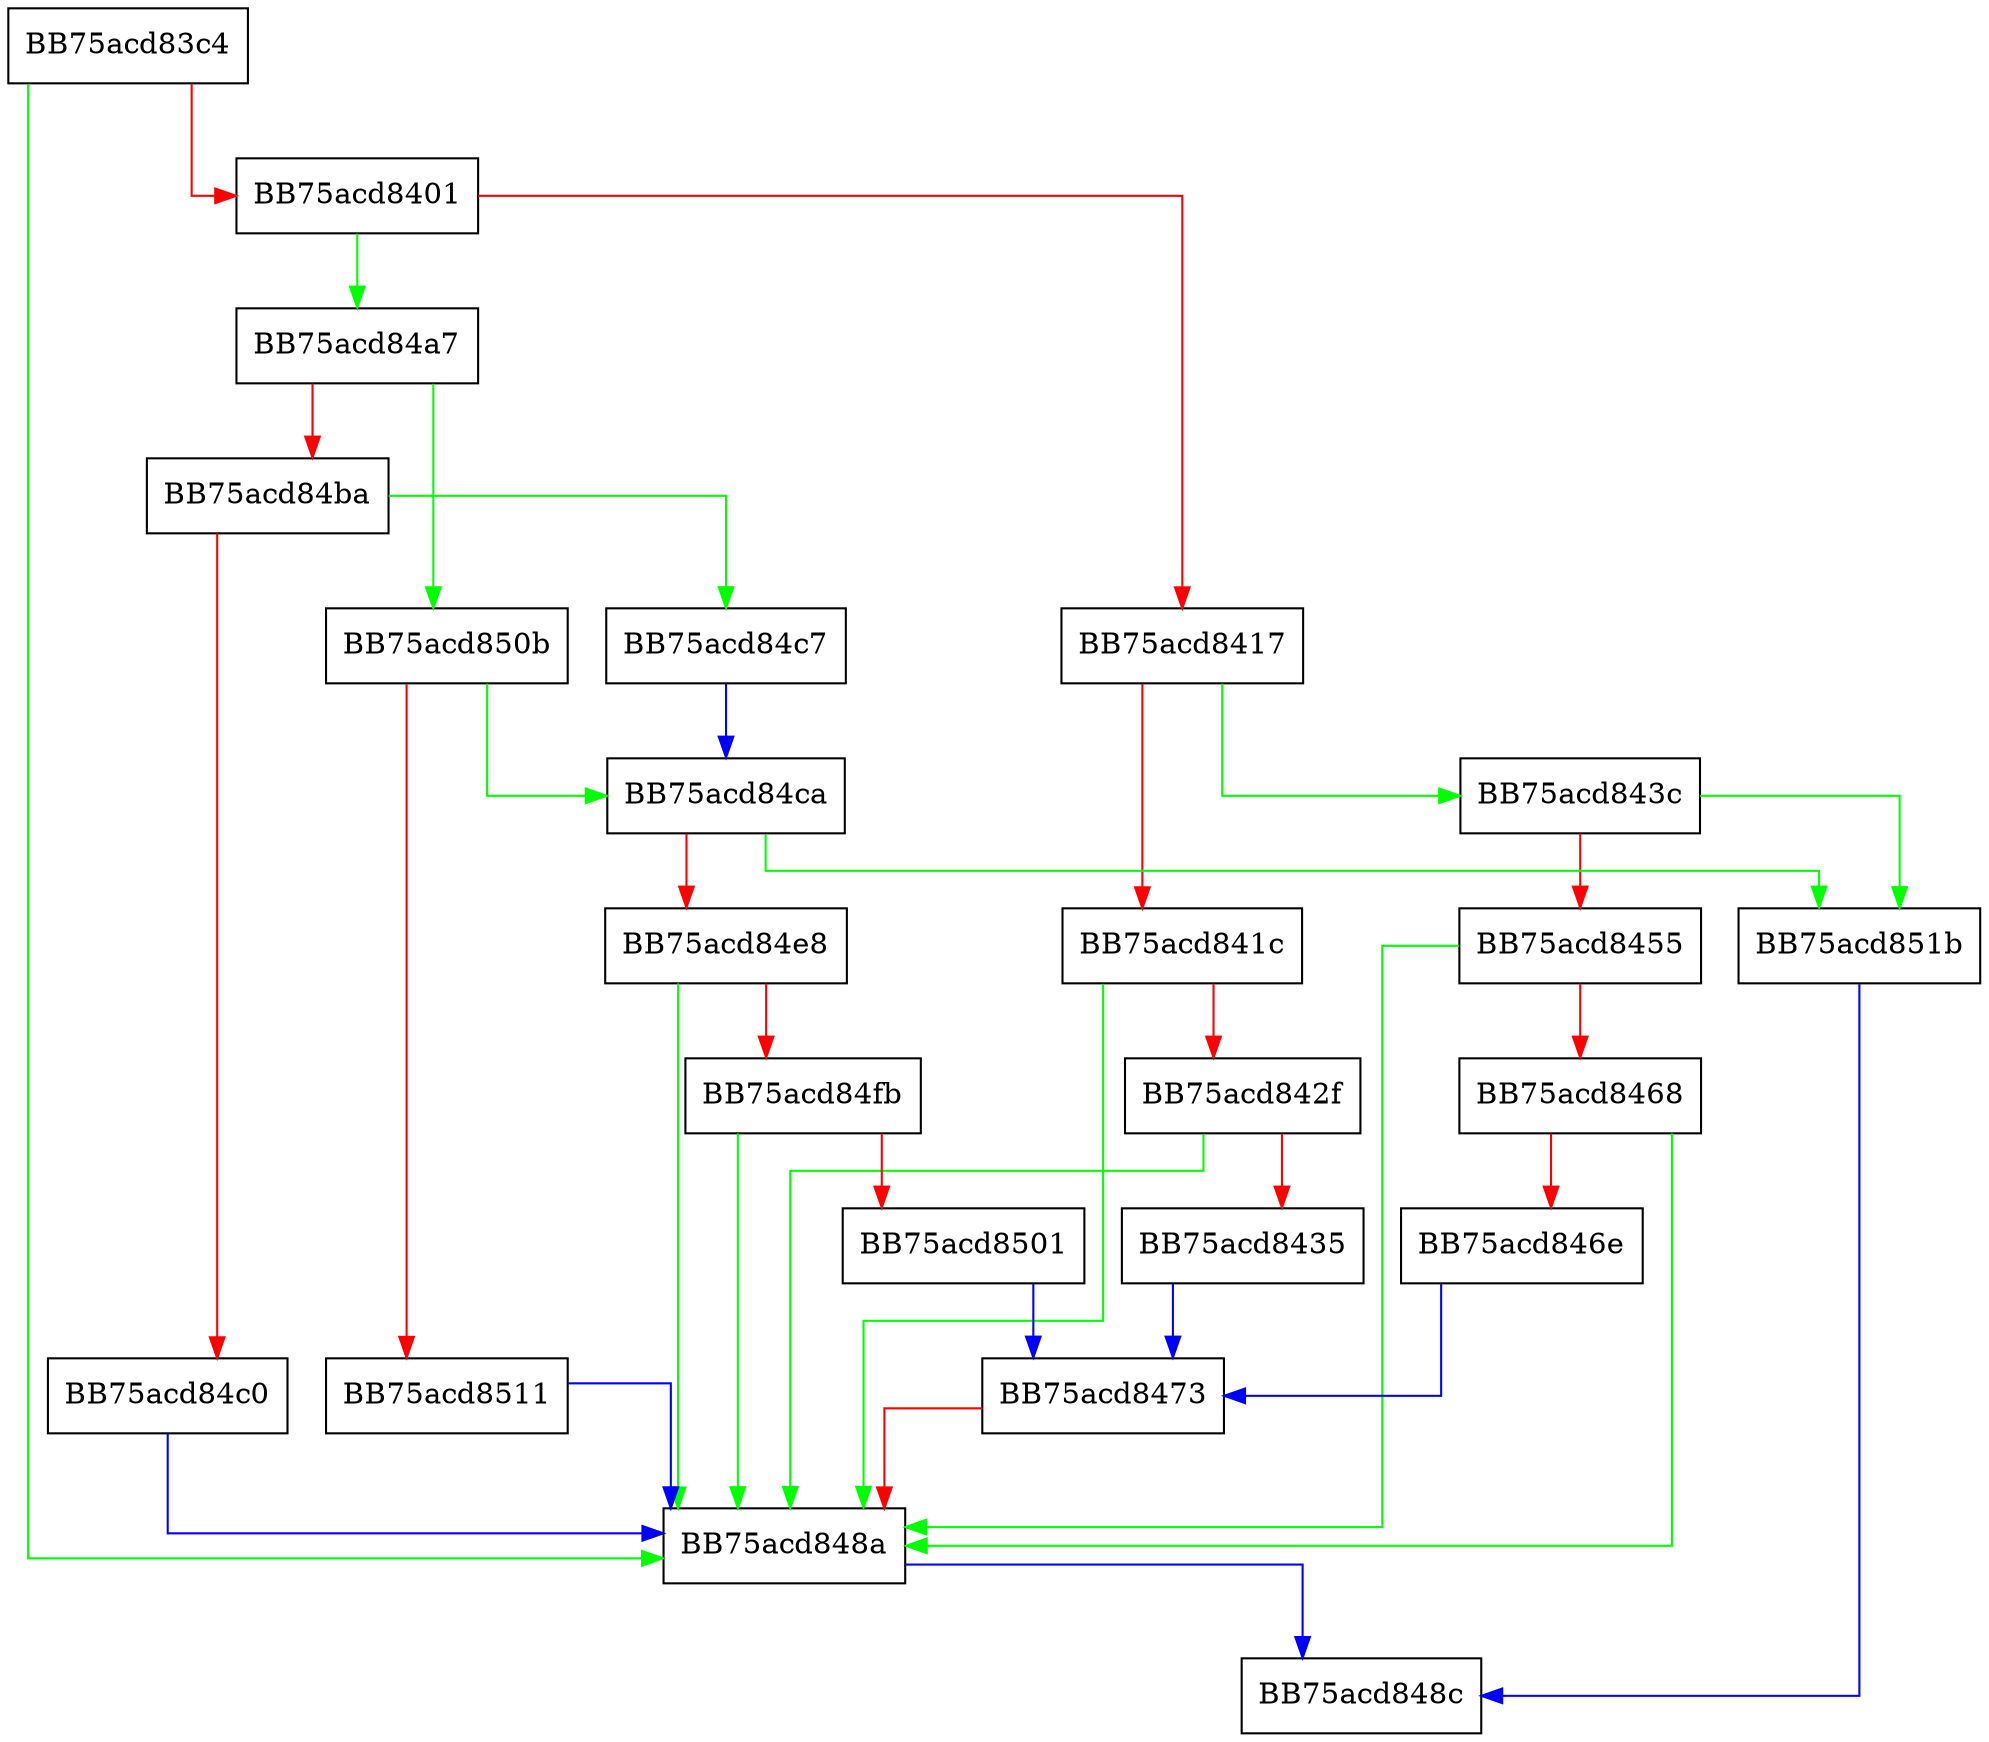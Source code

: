 digraph ReadDumpRecordHeader {
  node [shape="box"];
  graph [splines=ortho];
  BB75acd83c4 -> BB75acd848a [color="green"];
  BB75acd83c4 -> BB75acd8401 [color="red"];
  BB75acd8401 -> BB75acd84a7 [color="green"];
  BB75acd8401 -> BB75acd8417 [color="red"];
  BB75acd8417 -> BB75acd843c [color="green"];
  BB75acd8417 -> BB75acd841c [color="red"];
  BB75acd841c -> BB75acd848a [color="green"];
  BB75acd841c -> BB75acd842f [color="red"];
  BB75acd842f -> BB75acd848a [color="green"];
  BB75acd842f -> BB75acd8435 [color="red"];
  BB75acd8435 -> BB75acd8473 [color="blue"];
  BB75acd843c -> BB75acd851b [color="green"];
  BB75acd843c -> BB75acd8455 [color="red"];
  BB75acd8455 -> BB75acd848a [color="green"];
  BB75acd8455 -> BB75acd8468 [color="red"];
  BB75acd8468 -> BB75acd848a [color="green"];
  BB75acd8468 -> BB75acd846e [color="red"];
  BB75acd846e -> BB75acd8473 [color="blue"];
  BB75acd8473 -> BB75acd848a [color="red"];
  BB75acd848a -> BB75acd848c [color="blue"];
  BB75acd84a7 -> BB75acd850b [color="green"];
  BB75acd84a7 -> BB75acd84ba [color="red"];
  BB75acd84ba -> BB75acd84c7 [color="green"];
  BB75acd84ba -> BB75acd84c0 [color="red"];
  BB75acd84c0 -> BB75acd848a [color="blue"];
  BB75acd84c7 -> BB75acd84ca [color="blue"];
  BB75acd84ca -> BB75acd851b [color="green"];
  BB75acd84ca -> BB75acd84e8 [color="red"];
  BB75acd84e8 -> BB75acd848a [color="green"];
  BB75acd84e8 -> BB75acd84fb [color="red"];
  BB75acd84fb -> BB75acd848a [color="green"];
  BB75acd84fb -> BB75acd8501 [color="red"];
  BB75acd8501 -> BB75acd8473 [color="blue"];
  BB75acd850b -> BB75acd84ca [color="green"];
  BB75acd850b -> BB75acd8511 [color="red"];
  BB75acd8511 -> BB75acd848a [color="blue"];
  BB75acd851b -> BB75acd848c [color="blue"];
}